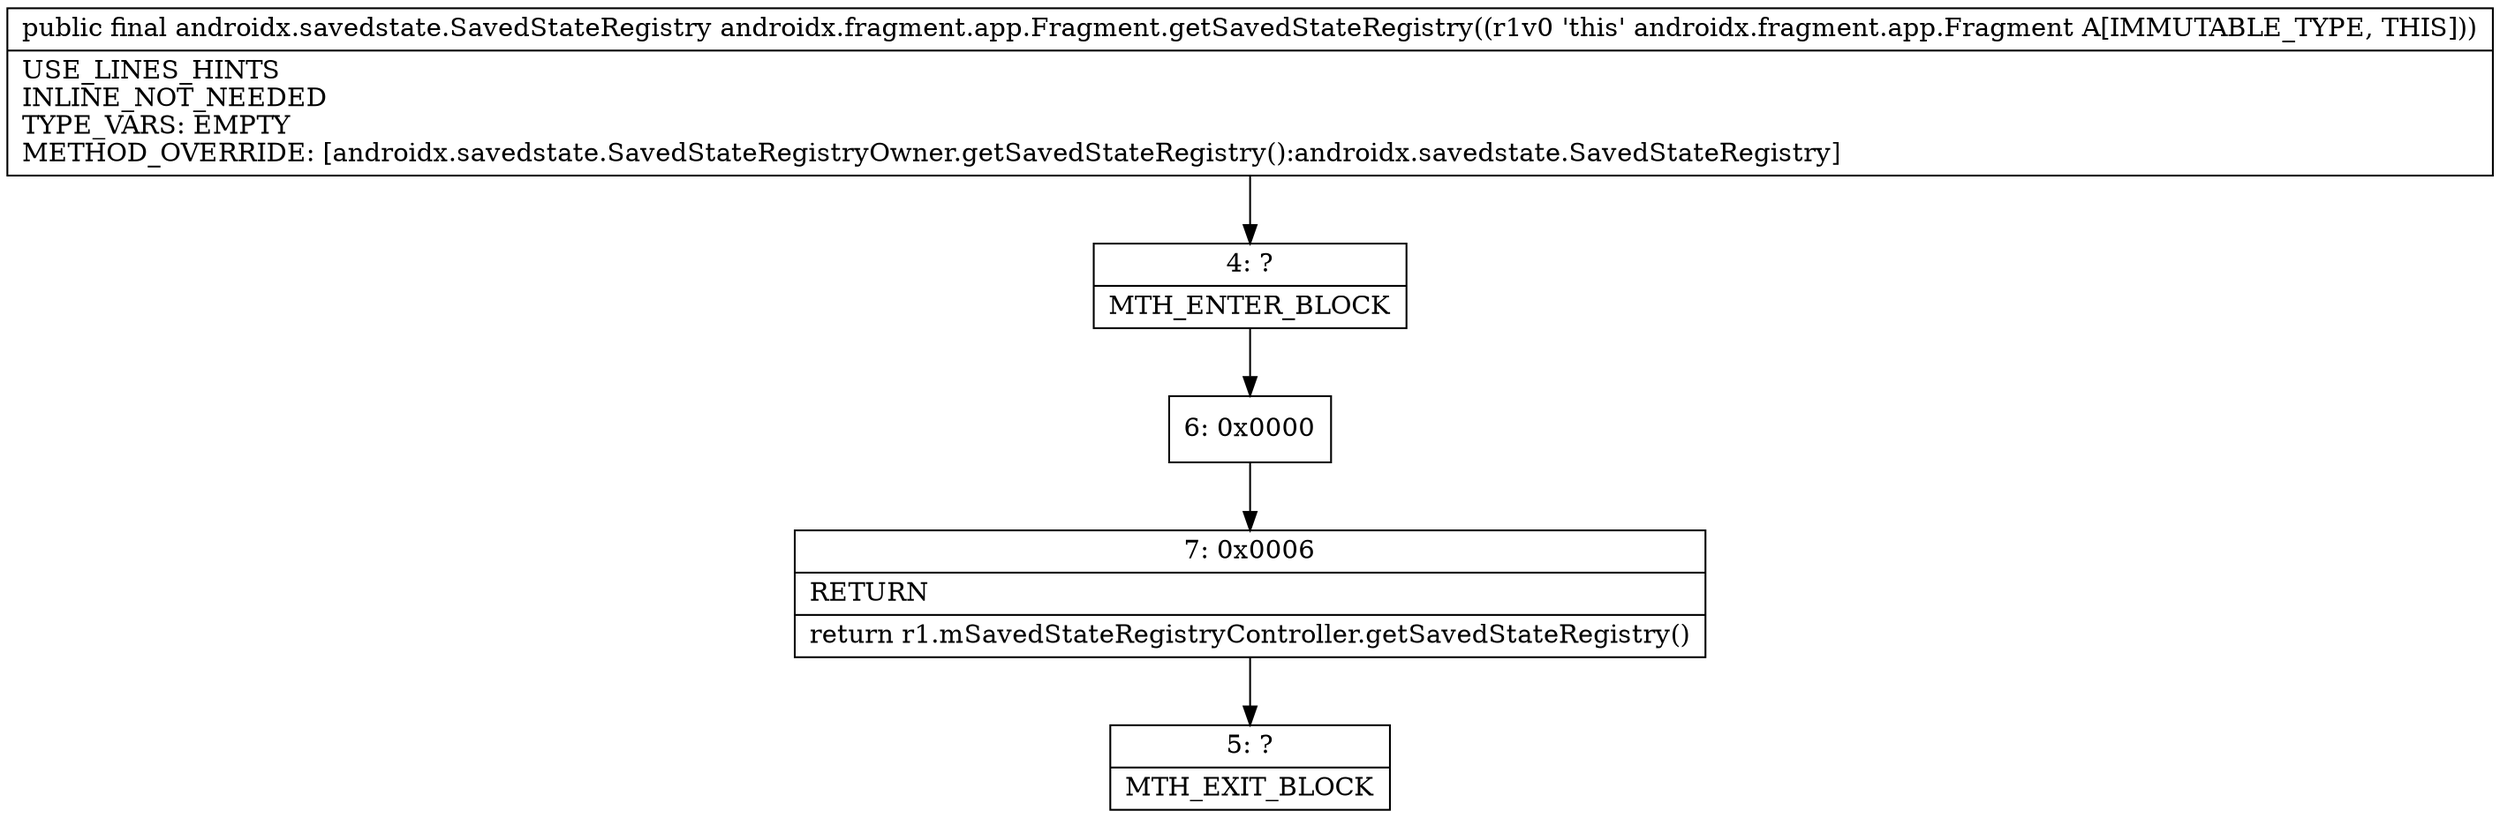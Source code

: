 digraph "CFG forandroidx.fragment.app.Fragment.getSavedStateRegistry()Landroidx\/savedstate\/SavedStateRegistry;" {
Node_4 [shape=record,label="{4\:\ ?|MTH_ENTER_BLOCK\l}"];
Node_6 [shape=record,label="{6\:\ 0x0000}"];
Node_7 [shape=record,label="{7\:\ 0x0006|RETURN\l|return r1.mSavedStateRegistryController.getSavedStateRegistry()\l}"];
Node_5 [shape=record,label="{5\:\ ?|MTH_EXIT_BLOCK\l}"];
MethodNode[shape=record,label="{public final androidx.savedstate.SavedStateRegistry androidx.fragment.app.Fragment.getSavedStateRegistry((r1v0 'this' androidx.fragment.app.Fragment A[IMMUTABLE_TYPE, THIS]))  | USE_LINES_HINTS\lINLINE_NOT_NEEDED\lTYPE_VARS: EMPTY\lMETHOD_OVERRIDE: [androidx.savedstate.SavedStateRegistryOwner.getSavedStateRegistry():androidx.savedstate.SavedStateRegistry]\l}"];
MethodNode -> Node_4;Node_4 -> Node_6;
Node_6 -> Node_7;
Node_7 -> Node_5;
}

